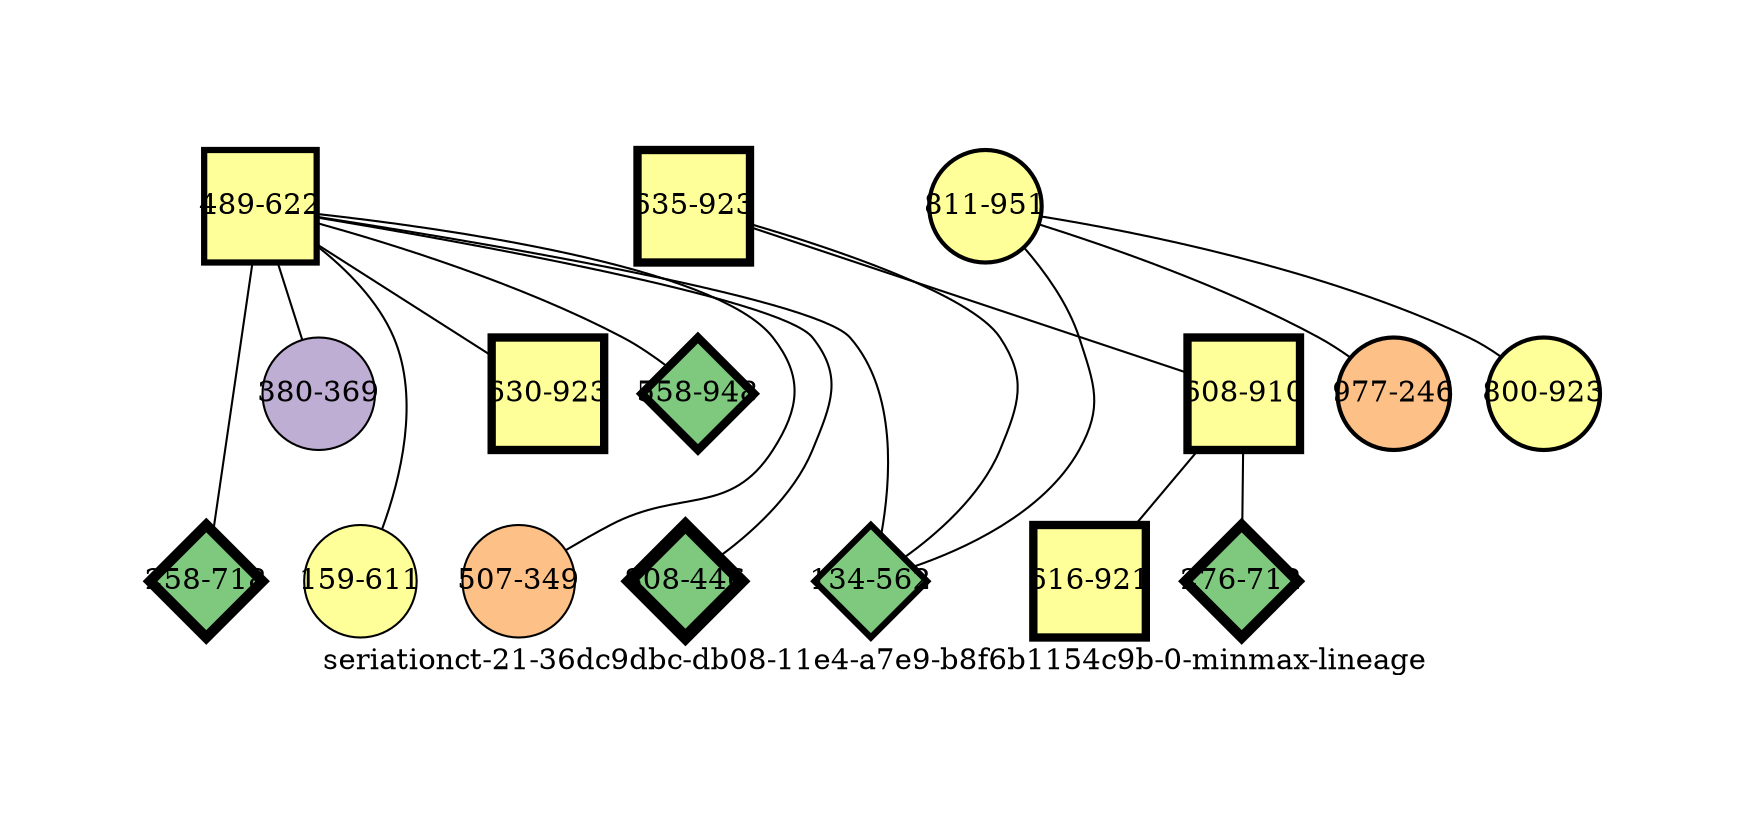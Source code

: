 strict graph "seriationct-21-36dc9dbc-db08-11e4-a7e9-b8f6b1154c9b-0-minmax-lineage" {
labelloc=b;
ratio=auto;
pad="1.0";
label="seriationct-21-36dc9dbc-db08-11e4-a7e9-b8f6b1154c9b-0-minmax-lineage";
node [width="0.75", style=filled, fixedsize=true, height="0.75", shape=circle, label=""];
0 [xCoordinate="923.0", appears_in_slice=4, yCoordinate="635.0", colorscheme=accent6, lineage_id=1, short_label="635-923", label="635-923", shape=square, cluster_id=3, fillcolor=4, size="500.0", id=0, penwidth="4.0"];
1 [xCoordinate="622.0", appears_in_slice=3, yCoordinate="489.0", colorscheme=accent6, lineage_id=1, short_label="489-622", label="489-622", shape=square, cluster_id=3, fillcolor=4, size="500.0", id=1, penwidth="3.0"];
2 [xCoordinate="611.0", appears_in_slice=1, yCoordinate="159.0", colorscheme=accent6, lineage_id=0, short_label="159-611", label="159-611", shape=circle, cluster_id=3, fillcolor=4, size="500.0", id=15, penwidth="1.0"];
3 [xCoordinate="349.0", appears_in_slice=1, yCoordinate="507.0", colorscheme=accent6, lineage_id=0, short_label="507-349", label="507-349", shape=circle, cluster_id=2, fillcolor=3, size="500.0", id=2, penwidth="1.0"];
4 [xCoordinate="951.0", appears_in_slice=2, yCoordinate="811.0", colorscheme=accent6, lineage_id=0, short_label="811-951", label="811-951", shape=circle, cluster_id=3, fillcolor=4, size="500.0", id=4, penwidth="2.0"];
5 [xCoordinate="446.0", appears_in_slice=6, yCoordinate="808.0", colorscheme=accent6, lineage_id=2, short_label="808-446", label="808-446", shape=diamond, cluster_id=0, fillcolor=1, size="500.0", id=5, penwidth="6.0"];
6 [xCoordinate="246.0", appears_in_slice=2, yCoordinate="977.0", colorscheme=accent6, lineage_id=0, short_label="977-246", label="977-246", shape=circle, cluster_id=2, fillcolor=3, size="500.0", id=13, penwidth="2.0"];
7 [xCoordinate="718.0", appears_in_slice=5, yCoordinate="258.0", colorscheme=accent6, lineage_id=2, short_label="258-718", label="258-718", shape=diamond, cluster_id=0, fillcolor=1, size="500.0", id=7, penwidth="5.0"];
8 [xCoordinate="369.0", appears_in_slice=1, yCoordinate="380.0", colorscheme=accent6, lineage_id=0, short_label="380-369", label="380-369", shape=circle, cluster_id=1, fillcolor=2, size="500.0", id=8, penwidth="1.0"];
9 [xCoordinate="562.0", appears_in_slice=3, yCoordinate="134.0", colorscheme=accent6, lineage_id=2, short_label="134-562", label="134-562", shape=diamond, cluster_id=0, fillcolor=1, size="500.0", id=9, penwidth="3.0"];
10 [xCoordinate="910.0", appears_in_slice=4, yCoordinate="608.0", colorscheme=accent6, lineage_id=1, short_label="608-910", label="608-910", shape=square, cluster_id=3, fillcolor=4, size="500.0", id=3, penwidth="4.0"];
11 [xCoordinate="712.0", appears_in_slice=5, yCoordinate="276.0", colorscheme=accent6, lineage_id=2, short_label="276-712", label="276-712", shape=diamond, cluster_id=0, fillcolor=1, size="500.0", id=10, penwidth="5.0"];
12 [xCoordinate="923.0", appears_in_slice=2, yCoordinate="800.0", colorscheme=accent6, lineage_id=0, short_label="800-923", label="800-923", shape=circle, cluster_id=3, fillcolor=4, size="500.0", id=11, penwidth="2.0"];
13 [xCoordinate="923.0", appears_in_slice=4, yCoordinate="630.0", colorscheme=accent6, lineage_id=1, short_label="630-923", label="630-923", shape=square, cluster_id=3, fillcolor=4, size="500.0", id=12, penwidth="4.0"];
14 [xCoordinate="948.0", appears_in_slice=4, yCoordinate="558.0", colorscheme=accent6, lineage_id=2, short_label="558-948", label="558-948", shape=diamond, cluster_id=0, fillcolor=1, size="500.0", id=6, penwidth="4.0"];
15 [xCoordinate="921.0", appears_in_slice=4, yCoordinate="616.0", colorscheme=accent6, lineage_id=1, short_label="616-921", label="616-921", shape=square, cluster_id=3, fillcolor=4, size="500.0", id=14, penwidth="4.0"];
0 -- 9  [inverseweight="2.49943768977", weight="0.400089989877"];
0 -- 10  [inverseweight="22.3160921339", weight="0.0448107130048"];
1 -- 2  [inverseweight="1.98434572918", weight="0.503944441382"];
1 -- 3  [inverseweight="2.30785072182", weight="0.433303588723"];
1 -- 5  [inverseweight="2.25692811835", weight="0.443080128194"];
1 -- 7  [inverseweight="2.17096024746", weight="0.460625661465"];
1 -- 8  [inverseweight="2.10284598301", weight="0.475546001981"];
1 -- 9  [inverseweight="2.51170671794", weight="0.398135655273"];
1 -- 13  [inverseweight="2.24064356223", weight="0.4463003473"];
1 -- 14  [inverseweight="2.22682357992", weight="0.449070150422"];
4 -- 9  [inverseweight="3.8998285673", weight="0.256421527957"];
4 -- 12  [inverseweight="17.0498584868", weight="0.0586515131945"];
4 -- 6  [inverseweight="28.7717668824", weight="0.034756294394"];
10 -- 11  [inverseweight="2.18097450614", weight="0.458510632374"];
10 -- 15  [inverseweight="15.0618808282", weight="0.0663927706908"];
}

